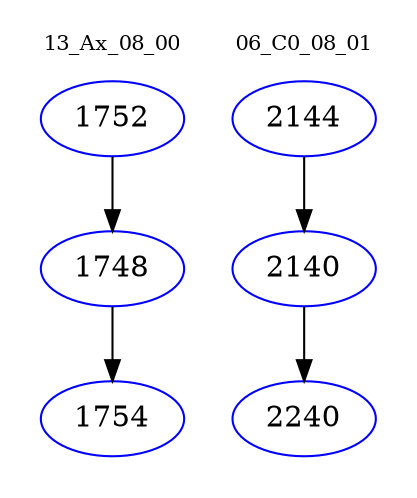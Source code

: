 digraph{
subgraph cluster_0 {
color = white
label = "13_Ax_08_00";
fontsize=10;
T0_1752 [label="1752", color="blue"]
T0_1752 -> T0_1748 [color="black"]
T0_1748 [label="1748", color="blue"]
T0_1748 -> T0_1754 [color="black"]
T0_1754 [label="1754", color="blue"]
}
subgraph cluster_1 {
color = white
label = "06_C0_08_01";
fontsize=10;
T1_2144 [label="2144", color="blue"]
T1_2144 -> T1_2140 [color="black"]
T1_2140 [label="2140", color="blue"]
T1_2140 -> T1_2240 [color="black"]
T1_2240 [label="2240", color="blue"]
}
}
